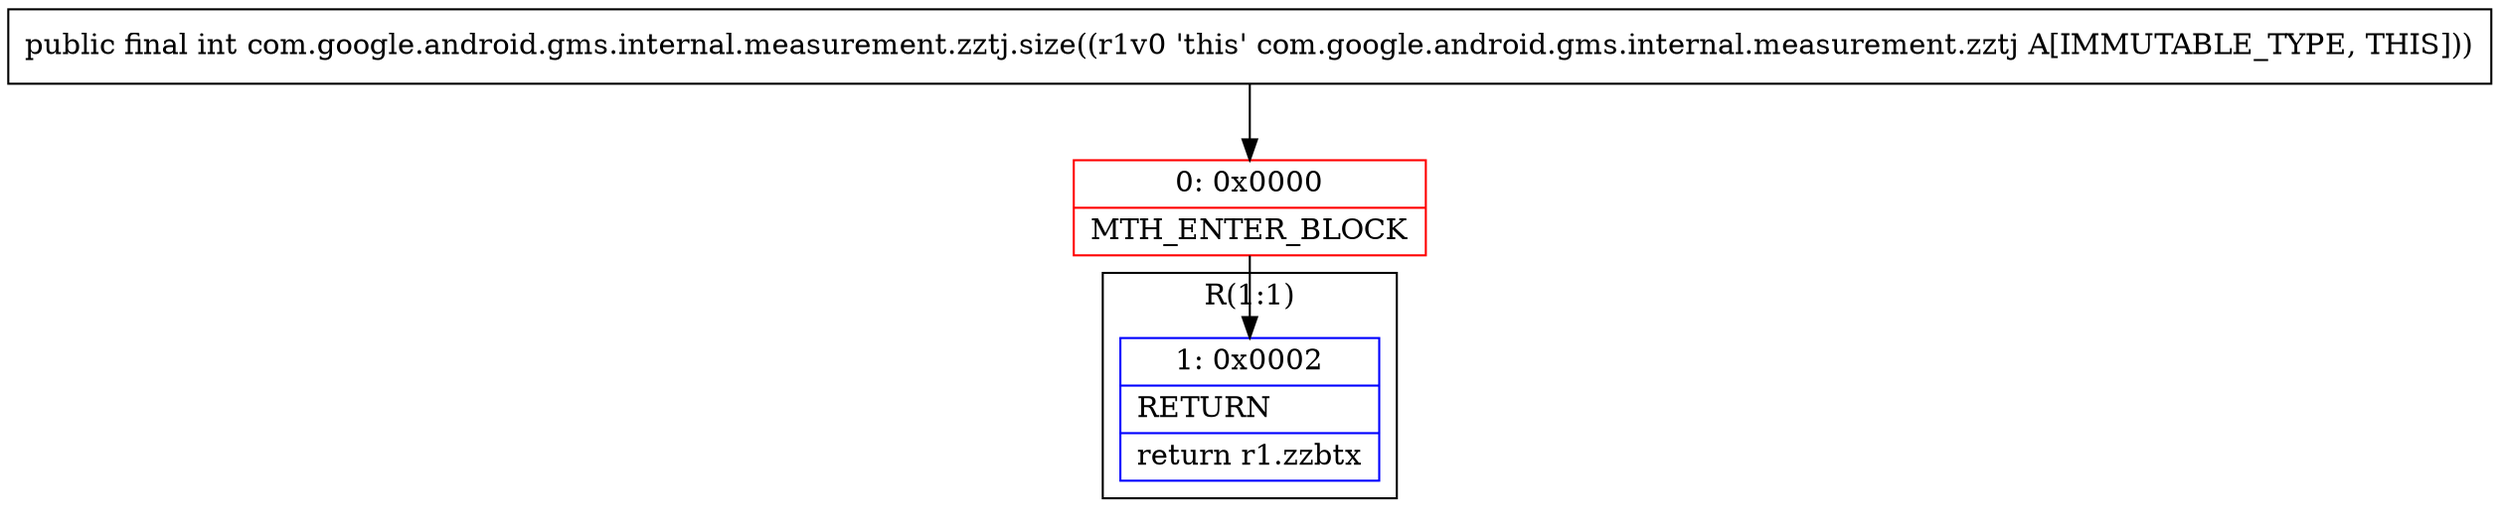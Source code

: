 digraph "CFG forcom.google.android.gms.internal.measurement.zztj.size()I" {
subgraph cluster_Region_837068019 {
label = "R(1:1)";
node [shape=record,color=blue];
Node_1 [shape=record,label="{1\:\ 0x0002|RETURN\l|return r1.zzbtx\l}"];
}
Node_0 [shape=record,color=red,label="{0\:\ 0x0000|MTH_ENTER_BLOCK\l}"];
MethodNode[shape=record,label="{public final int com.google.android.gms.internal.measurement.zztj.size((r1v0 'this' com.google.android.gms.internal.measurement.zztj A[IMMUTABLE_TYPE, THIS])) }"];
MethodNode -> Node_0;
Node_0 -> Node_1;
}


